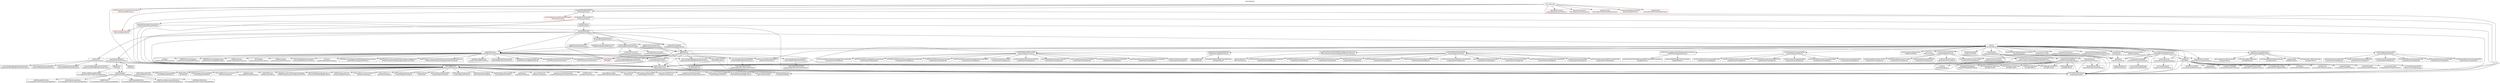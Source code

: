 digraph RECO { graph [label = "HGCalRecHit", labelloc=top];
64[label=HGCalRecHit, tooltip=HGCalRecHitProducer, color=black];
56[label="FEVTDEBUGHLToutput\nPoolOutputModule", tooltip=PoolOutputModule, color=black, shape=box];
64 -> 56;
319[label="ecalDrivenElectronSeedsFromMultiCl\nElectronSeedProducer", tooltip=ElectronSeedProducer, color=red, shape=box];
64 -> 319;
552[label="logErrorHarvester\nLogErrorHarvester", tooltip=LogErrorHarvester, color=black, shape=box];
64 -> 552;
318[label="ecalDrivenElectronSeeds\nElectronSeedProducer", tooltip=ElectronSeedProducer, color=red, shape=box];
64 -> 318;
804[label="particleFlowRecHitHGC\nPFRecHitProducer", tooltip=PFRecHitProducer, color=black, shape=box];
64 -> 804;
443[label="hgcalMultiClusters\nHGCalMultiClusterProducer", tooltip=HGCalMultiClusterProducer, color=red, shape=box];
64 -> 443;
442[label="hgcalLayerClusters\nHGCalLayerClusterProducer", tooltip=HGCalLayerClusterProducer, color=red, shape=box];
64 -> 442;
439[label="hgcElectronID\nHGCalElectronIDValueMapProducer", tooltip=HGCalElectronIDValueMapProducer, color=red, shape=box];
64 -> 439;
1583[label="uncleanedOnlyElectronSeeds\nElectronSeedProducer", tooltip=ElectronSeedProducer, color=red, shape=box];
64 -> 1583;
440[label="hgcPhotonID\nHGCalPhotonIDValueMapProducer", tooltip=HGCalPhotonIDValueMapProducer, color=red, shape=box];
64 -> 440;
48[label="logErrorTooManyClusters\nLogErrorEventFilter", tooltip=LogErrorEventFilter, color=black, shape=box];
552 -> 48;
552 -> 56;
804 -> 56;
804 -> 552;
788[label="particleFlowClusterHGCal\nPFClusterProducer", tooltip=PFClusterProducer, color=black, shape=box];
804 -> 788;
789[label="particleFlowClusterHGCalFromMultiCl\nPFClusterProducer", tooltip=PFClusterProducer, color=red, shape=box];
804 -> 789;
788 -> 56;
788 -> 552;
809[label="particleFlowSuperClusterHGCal\nPFECALSuperClusterProducer", tooltip=PFECALSuperClusterProducer, color=black, shape=box];
788 -> 809;
1462[label="simPFProducer\nSimPFProducer", tooltip=SimPFProducer, color=black, shape=box];
788 -> 1462;
809 -> 56;
809 -> 318;
809 -> 552;
1462 -> 56;
1462 -> 552;
813[label="particleFlowTmp\nPFCandidateListMerger", tooltip=PFCandidateListMerger, color=black, shape=box];
1462 -> 813;
815[label="particleFlowTmpPtrs\nPFCandidateFwdPtrProducer", tooltip=PFCandidateFwdPtrProducer, color=black, shape=box];
813 -> 815;
1282[label="photonIDValueMaps\nPhotonIDValueMapProducer", tooltip=PhotonIDValueMapProducer, color=black, shape=box];
813 -> 1282;
779[label="particleBasedIsolationTmp\nParticleBasedIsoProducer", tooltip=ParticleBasedIsoProducer, color=black, shape=box];
813 -> 779;
813 -> 552;
411[label="gedPhotons\nGEDPhotonProducer", tooltip=GEDPhotonProducer, color=black, shape=box];
813 -> 411;
744[label="muons\nMuonProducer", tooltip=MuonProducer, color=black, shape=box];
813 -> 744;
390[label="fixedGridRhoFastjetAllTmp\nFixedGridRhoProducerFastjet", tooltip=FixedGridRhoProducerFastjet, color=black, shape=box];
813 -> 390;
771[label="ootPhotons\nGEDPhotonProducer", tooltip=GEDPhotonProducer, color=black, shape=box];
813 -> 771;
780[label="particleFlow\nPFLinker", tooltip=PFLinker, color=red, shape=box];
813 -> 780;
408[label="gedGsfElectrons\nGEDGsfElectronFinalizer", tooltip=GEDGsfElectronFinalizer, color=black, shape=box];
813 -> 408;
815 -> 56;
815 -> 552;
1217[label="pfNoPileUpIso\nTPPFCandidatesOnPFCandidates", tooltip=TPPFCandidatesOnPFCandidates, color=black, shape=box];
815 -> 1217;
1231[label="pfPileUp\nPFPileUp", tooltip=PFPileUp, color=black, shape=box];
815 -> 1231;
1236[label="pfPileUpIso\nPFPileUp", tooltip=PFPileUp, color=black, shape=box];
815 -> 1236;
1282 -> 411;
329[label="egmElectronIsolationCITK\nCITKPFIsolationSumProducer", tooltip=CITKPFIsolationSumProducer, color=black, shape=box];
779 -> 329;
330[label="egmElectronIsolationPileUpCITK\nCITKPFIsolationSumProducer", tooltip=CITKPFIsolationSumProducer, color=black, shape=box];
779 -> 330;
337[label="egmPhotonIsolationCITK\nCITKPFIsolationSumProducer", tooltip=CITKPFIsolationSumProducer, color=black, shape=box];
779 -> 337;
779 -> 1282;
411 -> 56;
541[label="interestingGedGamIsoDetIdEB\nGamIsoDetIdCollectionProducer", tooltip=GamIsoDetIdCollectionProducer, color=black, shape=box];
411 -> 541;
778[label="particleBasedIsolation\nParticleBasedIsoProducer", tooltip=ParticleBasedIsoProducer, color=black, shape=box];
411 -> 778;
542[label="interestingGedGamIsoDetIdEE\nGamIsoDetIdCollectionProducer", tooltip=GamIsoDetIdCollectionProducer, color=black, shape=box];
411 -> 542;
74[label="PhotonIDProdGED\nPhotonIDProducer", tooltip=PhotonIDProducer, color=black, shape=box];
411 -> 74;
411 -> 780;
537[label="interestingGedEgammaIsoESDetId\nEgammaIsoESDetIdCollectionProducer", tooltip=EgammaIsoESDetIdCollectionProducer, color=black, shape=box];
411 -> 537;
411 -> 552;
538[label="interestingGedEgammaIsoHCALDetId\nEgammaIsoHcalDetIdCollectionProducer", tooltip=EgammaIsoHcalDetIdCollectionProducer, color=black, shape=box];
411 -> 538;
1314[label="reducedEgamma\nReducedEGProducer", tooltip=ReducedEGProducer, color=black, shape=box];
411 -> 1314;
52[label="BadPFMuonFilter\nBadParticleFilter", tooltip=BadParticleFilter, color=black, shape=box];
744 -> 52;
725[label="muonMETValueMapProducer\nMuonMETValueMapProducer", tooltip=MuonMETValueMapProducer, color=black, shape=box];
744 -> 725;
728[label="muonPUPPINoLeptonsIsolation\nCITKPFIsolationSumProducerForPUPPI", tooltip=CITKPFIsolationSumProducerForPUPPI, color=black, shape=box];
744 -> 728;
60[label="CSCHaloData\nCSCHaloDataProducer", tooltip=CSCHaloDataProducer, color=black, shape=box];
744 -> 60;
727[label="muonPUPPIIsolation\nCITKPFIsolationSumProducerForPUPPI", tooltip=CITKPFIsolationSumProducerForPUPPI, color=black, shape=box];
744 -> 727;
53[label="BadChargedCandidateSummer16Filter\nBadParticleFilter", tooltip=BadParticleFilter, color=black, shape=box];
744 -> 53;
744 -> 780;
726[label="muonMatch\nMCMatcher", tooltip=MCMatcher, color=black, shape=box];
744 -> 726;
744 -> 552;
596[label="muCaloMetCorrPuppi\nMuonMETcorrInputProducer", tooltip=MuonMETcorrInputProducer, color=black, shape=box];
744 -> 596;
1504[label="softPFMuonsTagInfosPuppi\nSoftPFMuonTagInfoProducer", tooltip=SoftPFMuonTagInfoProducer, color=black, shape=box];
744 -> 1504;
603[label="muPFIsoDepositChargedPAT\nCandIsoDepositProducer", tooltip=CandIsoDepositProducer, color=black, shape=box];
744 -> 603;
54[label="BadPFMuonSummer16Filter\nBadParticleFilter", tooltip=BadParticleFilter, color=black, shape=box];
744 -> 54;
607[label="muPFIsoDepositNeutralPAT\nCandIsoDepositProducer", tooltip=CandIsoDepositProducer, color=black, shape=box];
744 -> 607;
1503[label="softPFMuonsTagInfosAK8Puppi\nSoftPFMuonTagInfoProducer", tooltip=SoftPFMuonTagInfoProducer, color=black, shape=box];
744 -> 1503;
743[label="muonSimClassifier\nMuonSimClassifier", tooltip=MuonSimClassifier, color=black, shape=box];
744 -> 743;
594[label="muCaloMetCorr\nMuonMETcorrInputProducer", tooltip=MuonMETcorrInputProducer, color=black, shape=box];
744 -> 594;
207[label="caloMetM\nMuonMET", tooltip=MuonMET, color=black, shape=box];
744 -> 207;
744 -> 56;
489[label="hpsPFTauDiscriminationByMuonRejection3Boosted\nPFRecoTauDiscriminationAgainstMuon2Container", tooltip=PFRecoTauDiscriminationAgainstMuon2Container, color=black, shape=box];
744 -> 489;
605[label="muPFIsoDepositGammaPAT\nCandIsoDepositProducer", tooltip=CandIsoDepositProducer, color=black, shape=box];
744 -> 605;
63[label="GlobalHaloData\nGlobalHaloDataProducer", tooltip=GlobalHaloDataProducer, color=black, shape=box];
744 -> 63;
595[label="muCaloMetCorrNoHF\nMuonMETcorrInputProducer", tooltip=MuonMETcorrInputProducer, color=black, shape=box];
744 -> 595;
1502[label="softPFMuonsTagInfosAK8PFPuppiSoftDropSubjets\nSoftPFMuonTagInfoProducer", tooltip=SoftPFMuonTagInfoProducer, color=black, shape=box];
744 -> 1502;
602[label="muPFIsoDepositChargedAllPAT\nCandIsoDepositProducer", tooltip=CandIsoDepositProducer, color=black, shape=box];
744 -> 602;
609[label="muPFIsoDepositPUPAT\nCandIsoDepositProducer", tooltip=CandIsoDepositProducer, color=black, shape=box];
744 -> 609;
874[label="patMuons\nPATMuonProducer", tooltip=PATMuonProducer, color=black, shape=box];
744 -> 874;
488[label="hpsPFTauDiscriminationByMuonRejection3\nPFRecoTauDiscriminationAgainstMuon2Container", tooltip=PFRecoTauDiscriminationAgainstMuon2Container, color=black, shape=box];
744 -> 488;
1501[label="softPFMuonsTagInfos\nSoftPFMuonTagInfoProducer", tooltip=SoftPFMuonTagInfoProducer, color=black, shape=box];
744 -> 1501;
51[label="BadChargedCandidateFilter\nBadParticleFilter", tooltip=BadParticleFilter, color=black, shape=box];
744 -> 51;
553[label="lostTracks\nPATLostTracks", tooltip=PATLostTracks, color=black, shape=box];
744 -> 553;
68[label="JetPlusTrackZSPCorJetAntiKt4\nJetPlusTrackProducer", tooltip=JetPlusTrackProducer, color=black, shape=box];
744 -> 68;
390 -> 56;
560[label="lowPtGsfElectronID\nLowPtGsfElectronIDProducer", tooltip=LowPtGsfElectronIDProducer, color=black, shape=box];
390 -> 560;
390 -> 552;
390 -> 411;
390 -> 408;
562[label="lowPtGsfElectronSeeds\nLowPtGsfElectronSeedProducer", tooltip=LowPtGsfElectronSeedProducer, color=black, shape=box];
390 -> 562;
57[label="MINIAODSIMoutput\nPoolOutputModule", tooltip=PoolOutputModule, color=black, shape=box];
390 -> 57;
771 -> 56;
546[label="interestingOotGamIsoDetIdEE\nGamIsoDetIdCollectionProducer", tooltip=GamIsoDetIdCollectionProducer, color=black, shape=box];
771 -> 546;
771 -> 1314;
543[label="interestingOotEgammaIsoESDetId\nEgammaIsoESDetIdCollectionProducer", tooltip=EgammaIsoESDetIdCollectionProducer, color=black, shape=box];
771 -> 543;
771 -> 552;
544[label="interestingOotEgammaIsoHCALDetId\nEgammaIsoHcalDetIdCollectionProducer", tooltip=EgammaIsoHcalDetIdCollectionProducer, color=black, shape=box];
771 -> 544;
545[label="interestingOotGamIsoDetIdEB\nGamIsoDetIdCollectionProducer", tooltip=GamIsoDetIdCollectionProducer, color=black, shape=box];
771 -> 545;
340[label="eidRobustHighEnergy\nEleIdCutBasedExtProducer", tooltip=EleIdCutBasedExtProducer, color=black, shape=box];
408 -> 340;
539[label="interestingGedEleIsoDetIdEB\nEleIsoDetIdCollectionProducer", tooltip=EleIsoDetIdCollectionProducer, color=black, shape=box];
408 -> 539;
1497[label="softPFElectronsTagInfosAK8Puppi\nSoftPFElectronTagInfoProducer", tooltip=SoftPFElectronTagInfoProducer, color=black, shape=box];
408 -> 1497;
333[label="egmGedGsfElectronPFNoPileUpIsolation\nCITKPFIsolationSumProducer", tooltip=CITKPFIsolationSumProducer, color=black, shape=box];
408 -> 333;
408 -> 68;
334[label="egmGedGsfElectronPFPileUpIsolation\nCITKPFIsolationSumProducer", tooltip=CITKPFIsolationSumProducer, color=black, shape=box];
408 -> 334;
408 -> 552;
343[label="eidTight\nEleIdCutBasedExtProducer", tooltip=EleIdCutBasedExtProducer, color=black, shape=box];
408 -> 343;
1495[label="softPFElectronsTagInfos\nSoftPFElectronTagInfoProducer", tooltip=SoftPFElectronTagInfoProducer, color=black, shape=box];
408 -> 1495;
408 -> 778;
408 -> 56;
408 -> 537;
408 -> 1314;
1498[label="softPFElectronsTagInfosPuppi\nSoftPFElectronTagInfoProducer", tooltip=SoftPFElectronTagInfoProducer, color=black, shape=box];
408 -> 1498;
341[label="eidRobustLoose\nEleIdCutBasedExtProducer", tooltip=EleIdCutBasedExtProducer, color=black, shape=box];
408 -> 341;
408 -> 780;
67[label="JPTeidTight\nEleIdCutBasedExtProducer", tooltip=EleIdCutBasedExtProducer, color=black, shape=box];
408 -> 67;
342[label="eidRobustTight\nEleIdCutBasedExtProducer", tooltip=EleIdCutBasedExtProducer, color=black, shape=box];
408 -> 342;
540[label="interestingGedEleIsoDetIdEE\nEleIsoDetIdCollectionProducer", tooltip=EleIsoDetIdCollectionProducer, color=black, shape=box];
408 -> 540;
339[label="eidLoose\nEleIdCutBasedExtProducer", tooltip=EleIdCutBasedExtProducer, color=black, shape=box];
408 -> 339;
1496[label="softPFElectronsTagInfosAK8PFPuppiSoftDropSubjets\nSoftPFElectronTagInfoProducer", tooltip=SoftPFElectronTagInfoProducer, color=black, shape=box];
408 -> 1496;
484[label="hpsPFTauDiscriminationByMVA6rawElectronRejection\nPFRecoTauDiscriminationAgainstElectronMVA6", tooltip=PFRecoTauDiscriminationAgainstElectronMVA6, color=black, shape=box];
408 -> 484;
408 -> 538;
485[label="hpsPFTauDiscriminationByMVA6rawElectronRejectionBoosted\nPFRecoTauDiscriminationAgainstElectronMVA6", tooltip=PFRecoTauDiscriminationAgainstElectronMVA6, color=black, shape=box];
408 -> 485;
1084[label="pfAllChargedParticles\nPFCandidateFwdPtrCollectionPdgIdFilter", tooltip=PFCandidateFwdPtrCollectionPdgIdFilter, color=black, shape=box];
1217 -> 1084;
1215[label="pfNoPileUpCandidates\nPFCandidateFwdPtrCollectionPdgIdFilter", tooltip=PFCandidateFwdPtrCollectionPdgIdFilter, color=black, shape=box];
1217 -> 1215;
1093[label="pfAllPhotons\nPFCandidateFwdPtrCollectionPdgIdFilter", tooltip=PFCandidateFwdPtrCollectionPdgIdFilter, color=black, shape=box];
1217 -> 1093;
1081[label="pfAllChargedHadrons\nPFCandidateFwdPtrCollectionPdgIdFilter", tooltip=PFCandidateFwdPtrCollectionPdgIdFilter, color=black, shape=box];
1217 -> 1081;
1088[label="pfAllNeutralHadronsAndPhotons\nPFCandidateFwdPtrCollectionPdgIdFilter", tooltip=PFCandidateFwdPtrCollectionPdgIdFilter, color=black, shape=box];
1217 -> 1088;
1087[label="pfAllNeutralHadrons\nPFCandidateFwdPtrCollectionPdgIdFilter", tooltip=PFCandidateFwdPtrCollectionPdgIdFilter, color=black, shape=box];
1217 -> 1087;
1236 -> 1217;
1232[label="pfPileUpAllChargedParticles\nPFCandidateFwdPtrCollectionPdgIdFilter", tooltip=PFCandidateFwdPtrCollectionPdgIdFilter, color=black, shape=box];
1236 -> 1232;
329 -> 408;
330 -> 408;
337 -> 411;
1312[label="reducedEcalRecHitsEB\nReducedRecHitCollectionProducer", tooltip=ReducedRecHitCollectionProducer, color=black, shape=box];
541 -> 1312;
778 -> 56;
778 -> 552;
778 -> 1314;
1313[label="reducedEcalRecHitsEE\nReducedRecHitCollectionProducer", tooltip=ReducedRecHitCollectionProducer, color=black, shape=box];
542 -> 1313;
74 -> 56;
74 -> 552;
1315[label="reducedHcalRecHits\nHcalHitSelection", tooltip=HcalHitSelection, color=black, shape=box];
538 -> 1315;
338[label="egmPhotonPUPPIIsolation\nCITKPFIsolationSumProducerForPUPPI", tooltip=CITKPFIsolationSumProducerForPUPPI, color=black, shape=box];
1314 -> 338;
1263[label="phPFIsoDepositChargedPAT\nCandIsoDepositProducer", tooltip=CandIsoDepositProducer, color=black, shape=box];
1314 -> 1263;
1283[label="photonMVAValueMapProducer\nPhotonMVAValueMapProducer", tooltip=PhotonMVAValueMapProducer, color=black, shape=box];
1314 -> 1283;
348[label="elPFIsoDepositPUPAT\nCandIsoDepositProducer", tooltip=CandIsoDepositProducer, color=black, shape=box];
1314 -> 348;
344[label="elPFIsoDepositChargedAllPAT\nCandIsoDepositProducer", tooltip=CandIsoDepositProducer, color=black, shape=box];
1314 -> 344;
1284[label="photonMatch\nMCMatcher", tooltip=MCMatcher, color=black, shape=box];
1314 -> 1284;
1262[label="phPFIsoDepositChargedAllPAT\nCandIsoDepositProducer", tooltip=CandIsoDepositProducer, color=black, shape=box];
1314 -> 1262;
1488[label="slimmedPhotonsFromMultiCl\nPATPhotonSlimmer", tooltip=PATPhotonSlimmer, color=black, shape=box];
1314 -> 1488;
336[label="egmPhotonIDs\nVersionedPhotonIdProducer", tooltip=VersionedPhotonIdProducer, color=black, shape=box];
1314 -> 336;
875[label="patOOTPhotons\nPATPhotonProducer", tooltip=PATPhotonProducer, color=black, shape=box];
1314 -> 875;
332[label="egmElectronPUPPINoLeptonsIsolation\nCITKPFIsolationSumProducerForPUPPI", tooltip=CITKPFIsolationSumProducerForPUPPI, color=black, shape=box];
1314 -> 332;
375[label="electronMVAValueMapProducer\nElectronMVAValueMapProducer", tooltip=ElectronMVAValueMapProducer, color=black, shape=box];
1314 -> 375;
1266[label="phPFIsoDepositPUPAT\nCandIsoDepositProducer", tooltip=CandIsoDepositProducer, color=black, shape=box];
1314 -> 1266;
1466[label="slimmedElectronsFromMultiCl\nPATElectronSlimmer", tooltip=PATElectronSlimmer, color=black, shape=box];
1314 -> 1466;
1487[label="slimmedPhotons\nPATPhotonSlimmer", tooltip=PATPhotonSlimmer, color=black, shape=box];
1314 -> 1487;
1264[label="phPFIsoDepositGammaPAT\nCandIsoDepositProducer", tooltip=CandIsoDepositProducer, color=black, shape=box];
1314 -> 1264;
770[label="ootPhotonMatch\nMCMatcher", tooltip=MCMatcher, color=black, shape=box];
1314 -> 770;
345[label="elPFIsoDepositChargedPAT\nCandIsoDepositProducer", tooltip=CandIsoDepositProducer, color=black, shape=box];
1314 -> 345;
346[label="elPFIsoDepositGammaPAT\nCandIsoDepositProducer", tooltip=CandIsoDepositProducer, color=black, shape=box];
1314 -> 346;
1261[label="pfeGammaToCandidate\nPFEGammaToCandidate", tooltip=PFEGammaToCandidate, color=black, shape=box];
1314 -> 1261;
1265[label="phPFIsoDepositNeutralPAT\nCandIsoDepositProducer", tooltip=CandIsoDepositProducer, color=black, shape=box];
1314 -> 1265;
1072[label="patPhotons\nPATPhotonProducer", tooltip=PATPhotonProducer, color=black, shape=box];
1314 -> 1072;
1465[label="slimmedElectrons\nPATElectronSlimmer", tooltip=PATElectronSlimmer, color=black, shape=box];
1314 -> 1465;
331[label="egmElectronPUPPIIsolation\nCITKPFIsolationSumProducerForPUPPI", tooltip=CITKPFIsolationSumProducerForPUPPI, color=black, shape=box];
1314 -> 331;
1314 -> 57;
818[label="patElectrons\nPATElectronProducer", tooltip=PATElectronProducer, color=black, shape=box];
1314 -> 818;
335[label="egmGsfElectronIDs\nVersionedGsfElectronIdProducer", tooltip=VersionedGsfElectronIdProducer, color=black, shape=box];
1314 -> 335;
376[label="electronMatch\nMCMatcher", tooltip=MCMatcher, color=black, shape=box];
1314 -> 376;
347[label="elPFIsoDepositNeutralPAT\nCandIsoDepositProducer", tooltip=CandIsoDepositProducer, color=black, shape=box];
1314 -> 347;
1480[label="slimmedLowPtElectrons\nPATElectronSlimmer", tooltip=PATElectronSlimmer, color=black, shape=box];
1314 -> 1480;
725 -> 56;
725 -> 552;
725 -> 594;
725 -> 874;
725 -> 595;
725 -> 207;
725 -> 596;
728 -> 874;
60 -> 56;
60 -> 57;
58[label="BeamHaloSummary\nBeamHaloSummaryProducer", tooltip=BeamHaloSummaryProducer, color=black, shape=box];
60 -> 58;
60 -> 552;
60 -> 63;
727 -> 874;
726 -> 874;
248[label="corrCaloMetType2Puppi\nType2CorrectionProducer", tooltip=Type2CorrectionProducer, color=black, shape=box];
596 -> 248;
869[label="patJetsPuppi\nPATJetProducer", tooltip=PATJetProducer, color=black, shape=box];
1504 -> 869;
1127[label="pfCombinedCvsBJetTagsPuppi\nJetTagProducer", tooltip=JetTagProducer, color=black, shape=box];
1504 -> 1127;
1129[label="pfCombinedCvsLJetTagsPuppi\nJetTagProducer", tooltip=JetTagProducer, color=black, shape=box];
1504 -> 1129;
1500[label="softPFMuonBJetTagsPuppi\nJetTagProducer", tooltip=JetTagProducer, color=black, shape=box];
1504 -> 1500;
1137[label="pfCombinedMVAV2BJetTagsPuppi\nJetTagProducer", tooltip=JetTagProducer, color=black, shape=box];
1504 -> 1137;
613[label="muPFIsoValueCharged04PAT\nCandIsolatorFromDeposits", tooltip=CandIsolatorFromDeposits, color=black, shape=box];
603 -> 613;
667[label="muPFSumDRIsoValueCharged03PAT\nCandIsolatorFromDeposits", tooltip=CandIsolatorFromDeposits, color=black, shape=box];
603 -> 667;
639[label="muPFMeanDRIsoValueCharged03PAT\nCandIsolatorFromDeposits", tooltip=CandIsolatorFromDeposits, color=black, shape=box];
603 -> 639;
641[label="muPFMeanDRIsoValueCharged04PAT\nCandIsolatorFromDeposits", tooltip=CandIsolatorFromDeposits, color=black, shape=box];
603 -> 641;
611[label="muPFIsoValueCharged03PAT\nCandIsolatorFromDeposits", tooltip=CandIsolatorFromDeposits, color=black, shape=box];
603 -> 611;
669[label="muPFSumDRIsoValueCharged04PAT\nCandIsolatorFromDeposits", tooltip=CandIsolatorFromDeposits, color=black, shape=box];
603 -> 669;
661[label="muPFMeanDRIsoValueNeutralHighThreshold04PAT\nCandIsolatorFromDeposits", tooltip=CandIsolatorFromDeposits, color=black, shape=box];
607 -> 661;
629[label="muPFIsoValueNeutral04PAT\nCandIsolatorFromDeposits", tooltip=CandIsolatorFromDeposits, color=black, shape=box];
607 -> 629;
689[label="muPFSumDRIsoValueNeutralHighThreshold04PAT\nCandIsolatorFromDeposits", tooltip=CandIsolatorFromDeposits, color=black, shape=box];
607 -> 689;
633[label="muPFIsoValueNeutralHighThreshold04PAT\nCandIsolatorFromDeposits", tooltip=CandIsolatorFromDeposits, color=black, shape=box];
607 -> 633;
659[label="muPFMeanDRIsoValueNeutralHighThreshold03PAT\nCandIsolatorFromDeposits", tooltip=CandIsolatorFromDeposits, color=black, shape=box];
607 -> 659;
655[label="muPFMeanDRIsoValueNeutral03PAT\nCandIsolatorFromDeposits", tooltip=CandIsolatorFromDeposits, color=black, shape=box];
607 -> 655;
687[label="muPFSumDRIsoValueNeutralHighThreshold03PAT\nCandIsolatorFromDeposits", tooltip=CandIsolatorFromDeposits, color=black, shape=box];
607 -> 687;
627[label="muPFIsoValueNeutral03PAT\nCandIsolatorFromDeposits", tooltip=CandIsolatorFromDeposits, color=black, shape=box];
607 -> 627;
683[label="muPFSumDRIsoValueNeutral03PAT\nCandIsolatorFromDeposits", tooltip=CandIsolatorFromDeposits, color=black, shape=box];
607 -> 683;
657[label="muPFMeanDRIsoValueNeutral04PAT\nCandIsolatorFromDeposits", tooltip=CandIsolatorFromDeposits, color=black, shape=box];
607 -> 657;
685[label="muPFSumDRIsoValueNeutral04PAT\nCandIsolatorFromDeposits", tooltip=CandIsolatorFromDeposits, color=black, shape=box];
607 -> 685;
631[label="muPFIsoValueNeutralHighThreshold03PAT\nCandIsolatorFromDeposits", tooltip=CandIsolatorFromDeposits, color=black, shape=box];
607 -> 631;
867[label="patJetsAK8Puppi\nPATJetProducer", tooltip=PATJetProducer, color=black, shape=box];
1503 -> 867;
1136[label="pfCombinedMVAV2BJetTagsAK8Puppi\nJetTagProducer", tooltip=JetTagProducer, color=black, shape=box];
1503 -> 1136;
743 -> 56;
743 -> 874;
246[label="corrCaloMetType2\nType2CorrectionProducer", tooltip=Type2CorrectionProducer, color=black, shape=box];
594 -> 246;
207 -> 56;
817[label="patCaloMet\nPATMETProducer", tooltip=PATMETProducer, color=black, shape=box];
207 -> 817;
213[label="caloMetT1T2Puppi\nCorrectedCaloMETProducer", tooltip=CorrectedCaloMETProducer, color=black, shape=box];
207 -> 213;
244[label="corrCaloMetType1NoHF\nCaloJetMETcorrInputProducer", tooltip=CaloJetMETcorrInputProducer, color=black, shape=box];
207 -> 244;
207 -> 552;
245[label="corrCaloMetType1Puppi\nCaloJetMETcorrInputProducer", tooltip=CaloJetMETcorrInputProducer, color=black, shape=box];
207 -> 245;
208[label="caloMetT1\nCorrectedCaloMETProducer", tooltip=CorrectedCaloMETProducer, color=black, shape=box];
207 -> 208;
211[label="caloMetT1T2\nCorrectedCaloMETProducer", tooltip=CorrectedCaloMETProducer, color=black, shape=box];
207 -> 211;
210[label="caloMetT1Puppi\nCorrectedCaloMETProducer", tooltip=CorrectedCaloMETProducer, color=black, shape=box];
207 -> 210;
209[label="caloMetT1NoHF\nCorrectedCaloMETProducer", tooltip=CorrectedCaloMETProducer, color=black, shape=box];
207 -> 209;
243[label="corrCaloMetType1\nCaloJetMETcorrInputProducer", tooltip=CaloJetMETcorrInputProducer, color=black, shape=box];
207 -> 243;
212[label="caloMetT1T2NoHF\nCorrectedCaloMETProducer", tooltip=CorrectedCaloMETProducer, color=black, shape=box];
207 -> 212;
1078[label="patTausBoosted\nPATTauProducer", tooltip=PATTauProducer, color=black, shape=box];
489 -> 1078;
621[label="muPFIsoValueGamma04PAT\nCandIsolatorFromDeposits", tooltip=CandIsolatorFromDeposits, color=black, shape=box];
605 -> 621;
625[label="muPFIsoValueGammaHighThreshold04PAT\nCandIsolatorFromDeposits", tooltip=CandIsolatorFromDeposits, color=black, shape=box];
605 -> 625;
681[label="muPFSumDRIsoValueGammaHighThreshold04PAT\nCandIsolatorFromDeposits", tooltip=CandIsolatorFromDeposits, color=black, shape=box];
605 -> 681;
649[label="muPFMeanDRIsoValueGamma04PAT\nCandIsolatorFromDeposits", tooltip=CandIsolatorFromDeposits, color=black, shape=box];
605 -> 649;
677[label="muPFSumDRIsoValueGamma04PAT\nCandIsolatorFromDeposits", tooltip=CandIsolatorFromDeposits, color=black, shape=box];
605 -> 677;
619[label="muPFIsoValueGamma03PAT\nCandIsolatorFromDeposits", tooltip=CandIsolatorFromDeposits, color=black, shape=box];
605 -> 619;
651[label="muPFMeanDRIsoValueGammaHighThreshold03PAT\nCandIsolatorFromDeposits", tooltip=CandIsolatorFromDeposits, color=black, shape=box];
605 -> 651;
679[label="muPFSumDRIsoValueGammaHighThreshold03PAT\nCandIsolatorFromDeposits", tooltip=CandIsolatorFromDeposits, color=black, shape=box];
605 -> 679;
623[label="muPFIsoValueGammaHighThreshold03PAT\nCandIsolatorFromDeposits", tooltip=CandIsolatorFromDeposits, color=black, shape=box];
605 -> 623;
647[label="muPFMeanDRIsoValueGamma03PAT\nCandIsolatorFromDeposits", tooltip=CandIsolatorFromDeposits, color=black, shape=box];
605 -> 647;
675[label="muPFSumDRIsoValueGamma03PAT\nCandIsolatorFromDeposits", tooltip=CandIsolatorFromDeposits, color=black, shape=box];
605 -> 675;
653[label="muPFMeanDRIsoValueGammaHighThreshold04PAT\nCandIsolatorFromDeposits", tooltip=CandIsolatorFromDeposits, color=black, shape=box];
605 -> 653;
63 -> 56;
63 -> 58;
63 -> 552;
247[label="corrCaloMetType2NoHF\nType2CorrectionProducer", tooltip=Type2CorrectionProducer, color=black, shape=box];
595 -> 247;
866[label="patJetsAK8PFPuppiSoftDropSubjets\nPATJetProducer", tooltip=PATJetProducer, color=black, shape=box];
1502 -> 866;
1135[label="pfCombinedMVAV2BJetTagsAK8PFPuppiSoftDropSubjets\nJetTagProducer", tooltip=JetTagProducer, color=black, shape=box];
1502 -> 1135;
617[label="muPFIsoValueChargedAll04PAT\nCandIsolatorFromDeposits", tooltip=CandIsolatorFromDeposits, color=black, shape=box];
602 -> 617;
645[label="muPFMeanDRIsoValueChargedAll04PAT\nCandIsolatorFromDeposits", tooltip=CandIsolatorFromDeposits, color=black, shape=box];
602 -> 645;
615[label="muPFIsoValueChargedAll03PAT\nCandIsolatorFromDeposits", tooltip=CandIsolatorFromDeposits, color=black, shape=box];
602 -> 615;
671[label="muPFSumDRIsoValueChargedAll03PAT\nCandIsolatorFromDeposits", tooltip=CandIsolatorFromDeposits, color=black, shape=box];
602 -> 671;
673[label="muPFSumDRIsoValueChargedAll04PAT\nCandIsolatorFromDeposits", tooltip=CandIsolatorFromDeposits, color=black, shape=box];
602 -> 673;
643[label="muPFMeanDRIsoValueChargedAll03PAT\nCandIsolatorFromDeposits", tooltip=CandIsolatorFromDeposits, color=black, shape=box];
602 -> 643;
637[label="muPFIsoValuePU04PAT\nCandIsolatorFromDeposits", tooltip=CandIsolatorFromDeposits, color=black, shape=box];
609 -> 637;
663[label="muPFMeanDRIsoValuePU03PAT\nCandIsolatorFromDeposits", tooltip=CandIsolatorFromDeposits, color=black, shape=box];
609 -> 663;
635[label="muPFIsoValuePU03PAT\nCandIsolatorFromDeposits", tooltip=CandIsolatorFromDeposits, color=black, shape=box];
609 -> 635;
691[label="muPFSumDRIsoValuePU03PAT\nCandIsolatorFromDeposits", tooltip=CandIsolatorFromDeposits, color=black, shape=box];
609 -> 691;
665[label="muPFMeanDRIsoValuePU04PAT\nCandIsolatorFromDeposits", tooltip=CandIsolatorFromDeposits, color=black, shape=box];
609 -> 665;
693[label="muPFSumDRIsoValuePU04PAT\nCandIsolatorFromDeposits", tooltip=CandIsolatorFromDeposits, color=black, shape=box];
609 -> 693;
1345[label="selectedPatMuons\nPATMuonSelector", tooltip=PATMuonSelector, color=black, shape=box];
874 -> 1345;
488 -> 56;
488 -> 552;
1077[label="patTaus\nPATTauProducer", tooltip=PATTauProducer, color=black, shape=box];
488 -> 1077;
1501 -> 56;
1126[label="pfCombinedCvsBJetTags\nJetTagProducer", tooltip=JetTagProducer, color=black, shape=box];
1501 -> 1126;
1499[label="softPFMuonBJetTags\nJetTagProducer", tooltip=JetTagProducer, color=black, shape=box];
1501 -> 1499;
1128[label="pfCombinedCvsLJetTags\nJetTagProducer", tooltip=JetTagProducer, color=black, shape=box];
1501 -> 1128;
1125[label="pfChargeBJetTags\nJetTagProducer", tooltip=JetTagProducer, color=black, shape=box];
1501 -> 1125;
1146[label="pfDeepCMVATagInfos\nDeepCMVATagInfoProducer", tooltip=DeepCMVATagInfoProducer, color=black, shape=box];
1501 -> 1146;
1134[label="pfCombinedMVAV2BJetTags\nJetTagProducer", tooltip=JetTagProducer, color=black, shape=box];
1501 -> 1134;
1501 -> 552;
}
